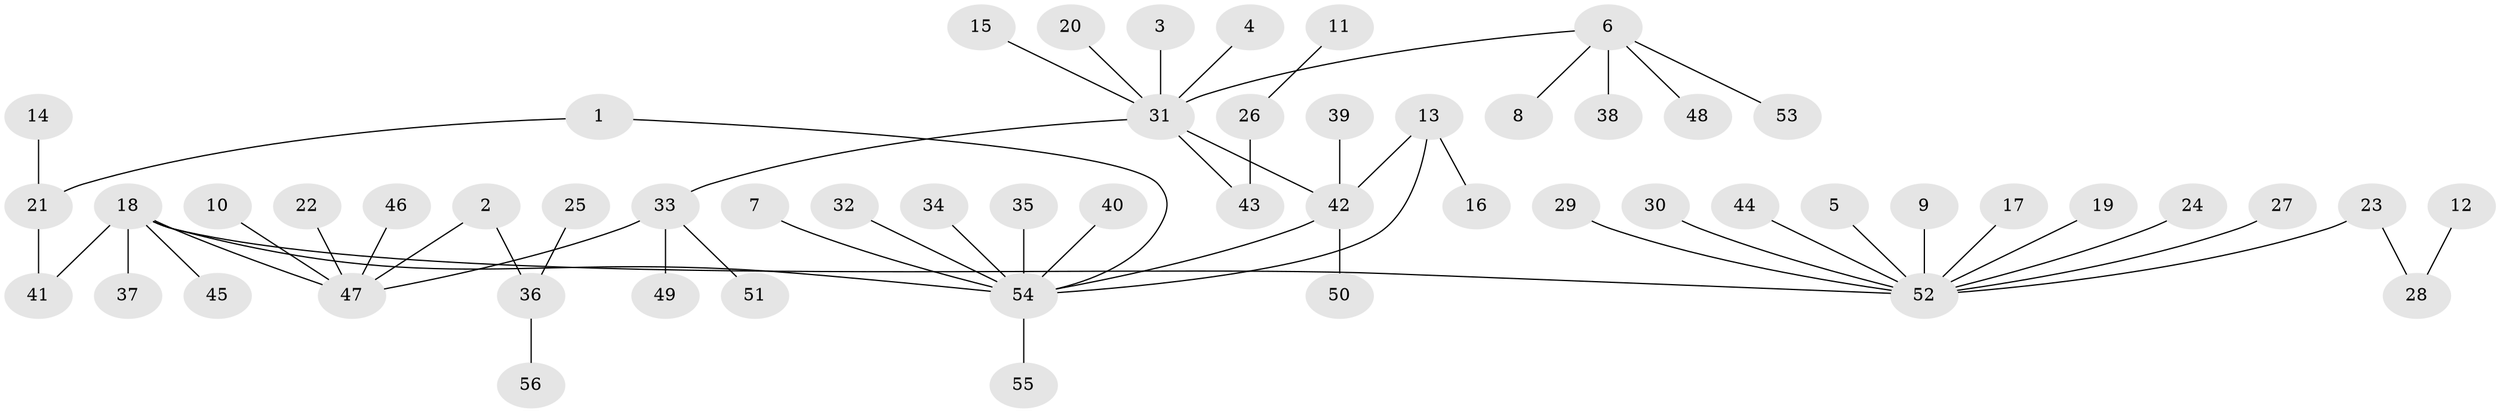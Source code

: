 // original degree distribution, {12: 0.010752688172043012, 8: 0.021505376344086023, 2: 0.11827956989247312, 6: 0.021505376344086023, 10: 0.010752688172043012, 13: 0.010752688172043012, 5: 0.021505376344086023, 1: 0.6989247311827957, 3: 0.053763440860215055, 7: 0.010752688172043012, 4: 0.021505376344086023}
// Generated by graph-tools (version 1.1) at 2025/36/03/04/25 23:36:44]
// undirected, 56 vertices, 58 edges
graph export_dot {
  node [color=gray90,style=filled];
  1;
  2;
  3;
  4;
  5;
  6;
  7;
  8;
  9;
  10;
  11;
  12;
  13;
  14;
  15;
  16;
  17;
  18;
  19;
  20;
  21;
  22;
  23;
  24;
  25;
  26;
  27;
  28;
  29;
  30;
  31;
  32;
  33;
  34;
  35;
  36;
  37;
  38;
  39;
  40;
  41;
  42;
  43;
  44;
  45;
  46;
  47;
  48;
  49;
  50;
  51;
  52;
  53;
  54;
  55;
  56;
  1 -- 21 [weight=1.0];
  1 -- 54 [weight=1.0];
  2 -- 36 [weight=1.0];
  2 -- 47 [weight=1.0];
  3 -- 31 [weight=1.0];
  4 -- 31 [weight=1.0];
  5 -- 52 [weight=1.0];
  6 -- 8 [weight=1.0];
  6 -- 31 [weight=1.0];
  6 -- 38 [weight=1.0];
  6 -- 48 [weight=1.0];
  6 -- 53 [weight=1.0];
  7 -- 54 [weight=1.0];
  9 -- 52 [weight=1.0];
  10 -- 47 [weight=1.0];
  11 -- 26 [weight=1.0];
  12 -- 28 [weight=1.0];
  13 -- 16 [weight=1.0];
  13 -- 42 [weight=1.0];
  13 -- 54 [weight=1.0];
  14 -- 21 [weight=1.0];
  15 -- 31 [weight=1.0];
  17 -- 52 [weight=1.0];
  18 -- 37 [weight=1.0];
  18 -- 41 [weight=1.0];
  18 -- 45 [weight=1.0];
  18 -- 47 [weight=1.0];
  18 -- 52 [weight=1.0];
  18 -- 54 [weight=1.0];
  19 -- 52 [weight=1.0];
  20 -- 31 [weight=1.0];
  21 -- 41 [weight=1.0];
  22 -- 47 [weight=1.0];
  23 -- 28 [weight=1.0];
  23 -- 52 [weight=1.0];
  24 -- 52 [weight=1.0];
  25 -- 36 [weight=1.0];
  26 -- 43 [weight=1.0];
  27 -- 52 [weight=1.0];
  29 -- 52 [weight=1.0];
  30 -- 52 [weight=1.0];
  31 -- 33 [weight=1.0];
  31 -- 42 [weight=1.0];
  31 -- 43 [weight=1.0];
  32 -- 54 [weight=1.0];
  33 -- 47 [weight=1.0];
  33 -- 49 [weight=1.0];
  33 -- 51 [weight=1.0];
  34 -- 54 [weight=1.0];
  35 -- 54 [weight=1.0];
  36 -- 56 [weight=1.0];
  39 -- 42 [weight=1.0];
  40 -- 54 [weight=1.0];
  42 -- 50 [weight=1.0];
  42 -- 54 [weight=1.0];
  44 -- 52 [weight=1.0];
  46 -- 47 [weight=1.0];
  54 -- 55 [weight=1.0];
}
